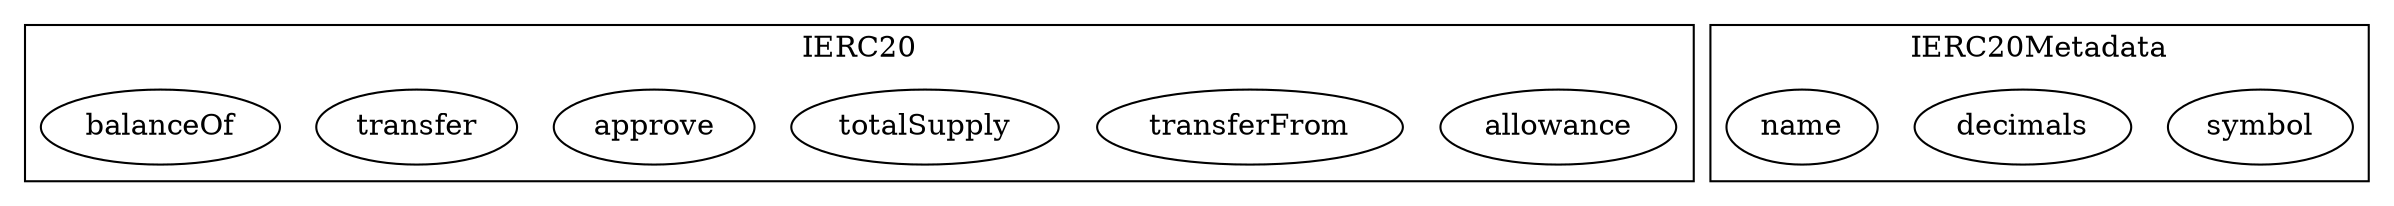 strict digraph {
subgraph cluster_3540_IERC20 {
label = "IERC20"
"3540_allowance" [label="allowance"]
"3540_transferFrom" [label="transferFrom"]
"3540_totalSupply" [label="totalSupply"]
"3540_approve" [label="approve"]
"3540_transfer" [label="transfer"]
"3540_balanceOf" [label="balanceOf"]
}subgraph cluster_3565_IERC20Metadata {
label = "IERC20Metadata"
"3565_symbol" [label="symbol"]
"3565_decimals" [label="decimals"]
"3565_name" [label="name"]
}subgraph cluster_solidity {
label = "[Solidity]"
}
}